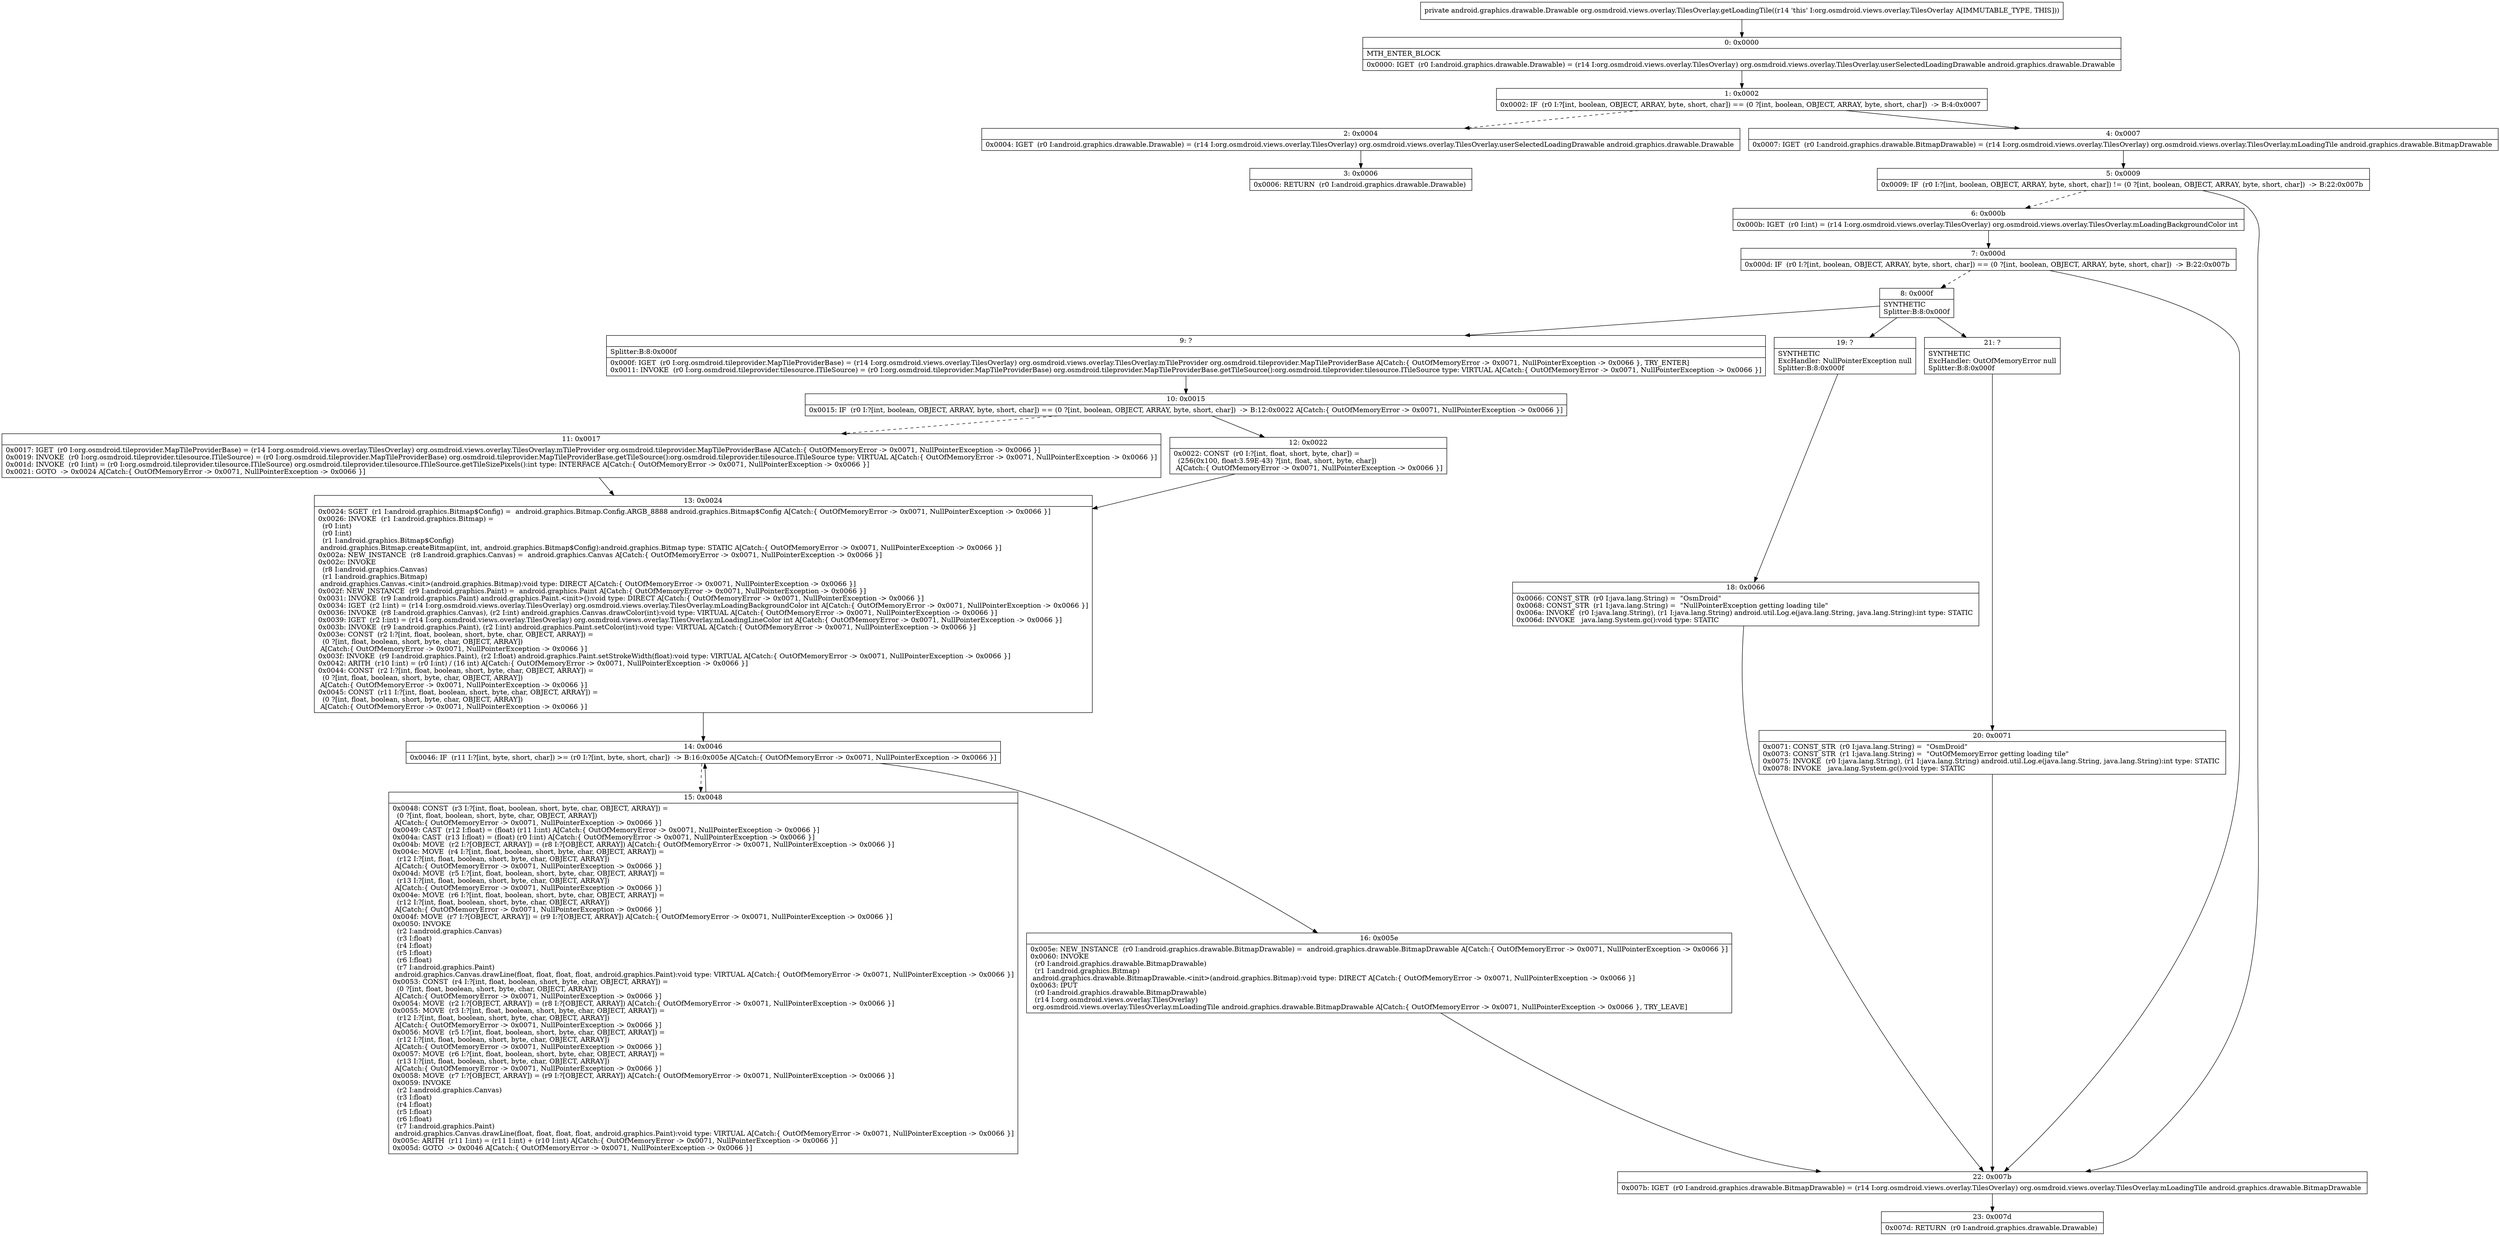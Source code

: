 digraph "CFG fororg.osmdroid.views.overlay.TilesOverlay.getLoadingTile()Landroid\/graphics\/drawable\/Drawable;" {
Node_0 [shape=record,label="{0\:\ 0x0000|MTH_ENTER_BLOCK\l|0x0000: IGET  (r0 I:android.graphics.drawable.Drawable) = (r14 I:org.osmdroid.views.overlay.TilesOverlay) org.osmdroid.views.overlay.TilesOverlay.userSelectedLoadingDrawable android.graphics.drawable.Drawable \l}"];
Node_1 [shape=record,label="{1\:\ 0x0002|0x0002: IF  (r0 I:?[int, boolean, OBJECT, ARRAY, byte, short, char]) == (0 ?[int, boolean, OBJECT, ARRAY, byte, short, char])  \-\> B:4:0x0007 \l}"];
Node_2 [shape=record,label="{2\:\ 0x0004|0x0004: IGET  (r0 I:android.graphics.drawable.Drawable) = (r14 I:org.osmdroid.views.overlay.TilesOverlay) org.osmdroid.views.overlay.TilesOverlay.userSelectedLoadingDrawable android.graphics.drawable.Drawable \l}"];
Node_3 [shape=record,label="{3\:\ 0x0006|0x0006: RETURN  (r0 I:android.graphics.drawable.Drawable) \l}"];
Node_4 [shape=record,label="{4\:\ 0x0007|0x0007: IGET  (r0 I:android.graphics.drawable.BitmapDrawable) = (r14 I:org.osmdroid.views.overlay.TilesOverlay) org.osmdroid.views.overlay.TilesOverlay.mLoadingTile android.graphics.drawable.BitmapDrawable \l}"];
Node_5 [shape=record,label="{5\:\ 0x0009|0x0009: IF  (r0 I:?[int, boolean, OBJECT, ARRAY, byte, short, char]) != (0 ?[int, boolean, OBJECT, ARRAY, byte, short, char])  \-\> B:22:0x007b \l}"];
Node_6 [shape=record,label="{6\:\ 0x000b|0x000b: IGET  (r0 I:int) = (r14 I:org.osmdroid.views.overlay.TilesOverlay) org.osmdroid.views.overlay.TilesOverlay.mLoadingBackgroundColor int \l}"];
Node_7 [shape=record,label="{7\:\ 0x000d|0x000d: IF  (r0 I:?[int, boolean, OBJECT, ARRAY, byte, short, char]) == (0 ?[int, boolean, OBJECT, ARRAY, byte, short, char])  \-\> B:22:0x007b \l}"];
Node_8 [shape=record,label="{8\:\ 0x000f|SYNTHETIC\lSplitter:B:8:0x000f\l}"];
Node_9 [shape=record,label="{9\:\ ?|Splitter:B:8:0x000f\l|0x000f: IGET  (r0 I:org.osmdroid.tileprovider.MapTileProviderBase) = (r14 I:org.osmdroid.views.overlay.TilesOverlay) org.osmdroid.views.overlay.TilesOverlay.mTileProvider org.osmdroid.tileprovider.MapTileProviderBase A[Catch:\{ OutOfMemoryError \-\> 0x0071, NullPointerException \-\> 0x0066 \}, TRY_ENTER]\l0x0011: INVOKE  (r0 I:org.osmdroid.tileprovider.tilesource.ITileSource) = (r0 I:org.osmdroid.tileprovider.MapTileProviderBase) org.osmdroid.tileprovider.MapTileProviderBase.getTileSource():org.osmdroid.tileprovider.tilesource.ITileSource type: VIRTUAL A[Catch:\{ OutOfMemoryError \-\> 0x0071, NullPointerException \-\> 0x0066 \}]\l}"];
Node_10 [shape=record,label="{10\:\ 0x0015|0x0015: IF  (r0 I:?[int, boolean, OBJECT, ARRAY, byte, short, char]) == (0 ?[int, boolean, OBJECT, ARRAY, byte, short, char])  \-\> B:12:0x0022 A[Catch:\{ OutOfMemoryError \-\> 0x0071, NullPointerException \-\> 0x0066 \}]\l}"];
Node_11 [shape=record,label="{11\:\ 0x0017|0x0017: IGET  (r0 I:org.osmdroid.tileprovider.MapTileProviderBase) = (r14 I:org.osmdroid.views.overlay.TilesOverlay) org.osmdroid.views.overlay.TilesOverlay.mTileProvider org.osmdroid.tileprovider.MapTileProviderBase A[Catch:\{ OutOfMemoryError \-\> 0x0071, NullPointerException \-\> 0x0066 \}]\l0x0019: INVOKE  (r0 I:org.osmdroid.tileprovider.tilesource.ITileSource) = (r0 I:org.osmdroid.tileprovider.MapTileProviderBase) org.osmdroid.tileprovider.MapTileProviderBase.getTileSource():org.osmdroid.tileprovider.tilesource.ITileSource type: VIRTUAL A[Catch:\{ OutOfMemoryError \-\> 0x0071, NullPointerException \-\> 0x0066 \}]\l0x001d: INVOKE  (r0 I:int) = (r0 I:org.osmdroid.tileprovider.tilesource.ITileSource) org.osmdroid.tileprovider.tilesource.ITileSource.getTileSizePixels():int type: INTERFACE A[Catch:\{ OutOfMemoryError \-\> 0x0071, NullPointerException \-\> 0x0066 \}]\l0x0021: GOTO  \-\> 0x0024 A[Catch:\{ OutOfMemoryError \-\> 0x0071, NullPointerException \-\> 0x0066 \}]\l}"];
Node_12 [shape=record,label="{12\:\ 0x0022|0x0022: CONST  (r0 I:?[int, float, short, byte, char]) = \l  (256(0x100, float:3.59E\-43) ?[int, float, short, byte, char])\l A[Catch:\{ OutOfMemoryError \-\> 0x0071, NullPointerException \-\> 0x0066 \}]\l}"];
Node_13 [shape=record,label="{13\:\ 0x0024|0x0024: SGET  (r1 I:android.graphics.Bitmap$Config) =  android.graphics.Bitmap.Config.ARGB_8888 android.graphics.Bitmap$Config A[Catch:\{ OutOfMemoryError \-\> 0x0071, NullPointerException \-\> 0x0066 \}]\l0x0026: INVOKE  (r1 I:android.graphics.Bitmap) = \l  (r0 I:int)\l  (r0 I:int)\l  (r1 I:android.graphics.Bitmap$Config)\l android.graphics.Bitmap.createBitmap(int, int, android.graphics.Bitmap$Config):android.graphics.Bitmap type: STATIC A[Catch:\{ OutOfMemoryError \-\> 0x0071, NullPointerException \-\> 0x0066 \}]\l0x002a: NEW_INSTANCE  (r8 I:android.graphics.Canvas) =  android.graphics.Canvas A[Catch:\{ OutOfMemoryError \-\> 0x0071, NullPointerException \-\> 0x0066 \}]\l0x002c: INVOKE  \l  (r8 I:android.graphics.Canvas)\l  (r1 I:android.graphics.Bitmap)\l android.graphics.Canvas.\<init\>(android.graphics.Bitmap):void type: DIRECT A[Catch:\{ OutOfMemoryError \-\> 0x0071, NullPointerException \-\> 0x0066 \}]\l0x002f: NEW_INSTANCE  (r9 I:android.graphics.Paint) =  android.graphics.Paint A[Catch:\{ OutOfMemoryError \-\> 0x0071, NullPointerException \-\> 0x0066 \}]\l0x0031: INVOKE  (r9 I:android.graphics.Paint) android.graphics.Paint.\<init\>():void type: DIRECT A[Catch:\{ OutOfMemoryError \-\> 0x0071, NullPointerException \-\> 0x0066 \}]\l0x0034: IGET  (r2 I:int) = (r14 I:org.osmdroid.views.overlay.TilesOverlay) org.osmdroid.views.overlay.TilesOverlay.mLoadingBackgroundColor int A[Catch:\{ OutOfMemoryError \-\> 0x0071, NullPointerException \-\> 0x0066 \}]\l0x0036: INVOKE  (r8 I:android.graphics.Canvas), (r2 I:int) android.graphics.Canvas.drawColor(int):void type: VIRTUAL A[Catch:\{ OutOfMemoryError \-\> 0x0071, NullPointerException \-\> 0x0066 \}]\l0x0039: IGET  (r2 I:int) = (r14 I:org.osmdroid.views.overlay.TilesOverlay) org.osmdroid.views.overlay.TilesOverlay.mLoadingLineColor int A[Catch:\{ OutOfMemoryError \-\> 0x0071, NullPointerException \-\> 0x0066 \}]\l0x003b: INVOKE  (r9 I:android.graphics.Paint), (r2 I:int) android.graphics.Paint.setColor(int):void type: VIRTUAL A[Catch:\{ OutOfMemoryError \-\> 0x0071, NullPointerException \-\> 0x0066 \}]\l0x003e: CONST  (r2 I:?[int, float, boolean, short, byte, char, OBJECT, ARRAY]) = \l  (0 ?[int, float, boolean, short, byte, char, OBJECT, ARRAY])\l A[Catch:\{ OutOfMemoryError \-\> 0x0071, NullPointerException \-\> 0x0066 \}]\l0x003f: INVOKE  (r9 I:android.graphics.Paint), (r2 I:float) android.graphics.Paint.setStrokeWidth(float):void type: VIRTUAL A[Catch:\{ OutOfMemoryError \-\> 0x0071, NullPointerException \-\> 0x0066 \}]\l0x0042: ARITH  (r10 I:int) = (r0 I:int) \/ (16 int) A[Catch:\{ OutOfMemoryError \-\> 0x0071, NullPointerException \-\> 0x0066 \}]\l0x0044: CONST  (r2 I:?[int, float, boolean, short, byte, char, OBJECT, ARRAY]) = \l  (0 ?[int, float, boolean, short, byte, char, OBJECT, ARRAY])\l A[Catch:\{ OutOfMemoryError \-\> 0x0071, NullPointerException \-\> 0x0066 \}]\l0x0045: CONST  (r11 I:?[int, float, boolean, short, byte, char, OBJECT, ARRAY]) = \l  (0 ?[int, float, boolean, short, byte, char, OBJECT, ARRAY])\l A[Catch:\{ OutOfMemoryError \-\> 0x0071, NullPointerException \-\> 0x0066 \}]\l}"];
Node_14 [shape=record,label="{14\:\ 0x0046|0x0046: IF  (r11 I:?[int, byte, short, char]) \>= (r0 I:?[int, byte, short, char])  \-\> B:16:0x005e A[Catch:\{ OutOfMemoryError \-\> 0x0071, NullPointerException \-\> 0x0066 \}]\l}"];
Node_15 [shape=record,label="{15\:\ 0x0048|0x0048: CONST  (r3 I:?[int, float, boolean, short, byte, char, OBJECT, ARRAY]) = \l  (0 ?[int, float, boolean, short, byte, char, OBJECT, ARRAY])\l A[Catch:\{ OutOfMemoryError \-\> 0x0071, NullPointerException \-\> 0x0066 \}]\l0x0049: CAST  (r12 I:float) = (float) (r11 I:int) A[Catch:\{ OutOfMemoryError \-\> 0x0071, NullPointerException \-\> 0x0066 \}]\l0x004a: CAST  (r13 I:float) = (float) (r0 I:int) A[Catch:\{ OutOfMemoryError \-\> 0x0071, NullPointerException \-\> 0x0066 \}]\l0x004b: MOVE  (r2 I:?[OBJECT, ARRAY]) = (r8 I:?[OBJECT, ARRAY]) A[Catch:\{ OutOfMemoryError \-\> 0x0071, NullPointerException \-\> 0x0066 \}]\l0x004c: MOVE  (r4 I:?[int, float, boolean, short, byte, char, OBJECT, ARRAY]) = \l  (r12 I:?[int, float, boolean, short, byte, char, OBJECT, ARRAY])\l A[Catch:\{ OutOfMemoryError \-\> 0x0071, NullPointerException \-\> 0x0066 \}]\l0x004d: MOVE  (r5 I:?[int, float, boolean, short, byte, char, OBJECT, ARRAY]) = \l  (r13 I:?[int, float, boolean, short, byte, char, OBJECT, ARRAY])\l A[Catch:\{ OutOfMemoryError \-\> 0x0071, NullPointerException \-\> 0x0066 \}]\l0x004e: MOVE  (r6 I:?[int, float, boolean, short, byte, char, OBJECT, ARRAY]) = \l  (r12 I:?[int, float, boolean, short, byte, char, OBJECT, ARRAY])\l A[Catch:\{ OutOfMemoryError \-\> 0x0071, NullPointerException \-\> 0x0066 \}]\l0x004f: MOVE  (r7 I:?[OBJECT, ARRAY]) = (r9 I:?[OBJECT, ARRAY]) A[Catch:\{ OutOfMemoryError \-\> 0x0071, NullPointerException \-\> 0x0066 \}]\l0x0050: INVOKE  \l  (r2 I:android.graphics.Canvas)\l  (r3 I:float)\l  (r4 I:float)\l  (r5 I:float)\l  (r6 I:float)\l  (r7 I:android.graphics.Paint)\l android.graphics.Canvas.drawLine(float, float, float, float, android.graphics.Paint):void type: VIRTUAL A[Catch:\{ OutOfMemoryError \-\> 0x0071, NullPointerException \-\> 0x0066 \}]\l0x0053: CONST  (r4 I:?[int, float, boolean, short, byte, char, OBJECT, ARRAY]) = \l  (0 ?[int, float, boolean, short, byte, char, OBJECT, ARRAY])\l A[Catch:\{ OutOfMemoryError \-\> 0x0071, NullPointerException \-\> 0x0066 \}]\l0x0054: MOVE  (r2 I:?[OBJECT, ARRAY]) = (r8 I:?[OBJECT, ARRAY]) A[Catch:\{ OutOfMemoryError \-\> 0x0071, NullPointerException \-\> 0x0066 \}]\l0x0055: MOVE  (r3 I:?[int, float, boolean, short, byte, char, OBJECT, ARRAY]) = \l  (r12 I:?[int, float, boolean, short, byte, char, OBJECT, ARRAY])\l A[Catch:\{ OutOfMemoryError \-\> 0x0071, NullPointerException \-\> 0x0066 \}]\l0x0056: MOVE  (r5 I:?[int, float, boolean, short, byte, char, OBJECT, ARRAY]) = \l  (r12 I:?[int, float, boolean, short, byte, char, OBJECT, ARRAY])\l A[Catch:\{ OutOfMemoryError \-\> 0x0071, NullPointerException \-\> 0x0066 \}]\l0x0057: MOVE  (r6 I:?[int, float, boolean, short, byte, char, OBJECT, ARRAY]) = \l  (r13 I:?[int, float, boolean, short, byte, char, OBJECT, ARRAY])\l A[Catch:\{ OutOfMemoryError \-\> 0x0071, NullPointerException \-\> 0x0066 \}]\l0x0058: MOVE  (r7 I:?[OBJECT, ARRAY]) = (r9 I:?[OBJECT, ARRAY]) A[Catch:\{ OutOfMemoryError \-\> 0x0071, NullPointerException \-\> 0x0066 \}]\l0x0059: INVOKE  \l  (r2 I:android.graphics.Canvas)\l  (r3 I:float)\l  (r4 I:float)\l  (r5 I:float)\l  (r6 I:float)\l  (r7 I:android.graphics.Paint)\l android.graphics.Canvas.drawLine(float, float, float, float, android.graphics.Paint):void type: VIRTUAL A[Catch:\{ OutOfMemoryError \-\> 0x0071, NullPointerException \-\> 0x0066 \}]\l0x005c: ARITH  (r11 I:int) = (r11 I:int) + (r10 I:int) A[Catch:\{ OutOfMemoryError \-\> 0x0071, NullPointerException \-\> 0x0066 \}]\l0x005d: GOTO  \-\> 0x0046 A[Catch:\{ OutOfMemoryError \-\> 0x0071, NullPointerException \-\> 0x0066 \}]\l}"];
Node_16 [shape=record,label="{16\:\ 0x005e|0x005e: NEW_INSTANCE  (r0 I:android.graphics.drawable.BitmapDrawable) =  android.graphics.drawable.BitmapDrawable A[Catch:\{ OutOfMemoryError \-\> 0x0071, NullPointerException \-\> 0x0066 \}]\l0x0060: INVOKE  \l  (r0 I:android.graphics.drawable.BitmapDrawable)\l  (r1 I:android.graphics.Bitmap)\l android.graphics.drawable.BitmapDrawable.\<init\>(android.graphics.Bitmap):void type: DIRECT A[Catch:\{ OutOfMemoryError \-\> 0x0071, NullPointerException \-\> 0x0066 \}]\l0x0063: IPUT  \l  (r0 I:android.graphics.drawable.BitmapDrawable)\l  (r14 I:org.osmdroid.views.overlay.TilesOverlay)\l org.osmdroid.views.overlay.TilesOverlay.mLoadingTile android.graphics.drawable.BitmapDrawable A[Catch:\{ OutOfMemoryError \-\> 0x0071, NullPointerException \-\> 0x0066 \}, TRY_LEAVE]\l}"];
Node_18 [shape=record,label="{18\:\ 0x0066|0x0066: CONST_STR  (r0 I:java.lang.String) =  \"OsmDroid\" \l0x0068: CONST_STR  (r1 I:java.lang.String) =  \"NullPointerException getting loading tile\" \l0x006a: INVOKE  (r0 I:java.lang.String), (r1 I:java.lang.String) android.util.Log.e(java.lang.String, java.lang.String):int type: STATIC \l0x006d: INVOKE   java.lang.System.gc():void type: STATIC \l}"];
Node_19 [shape=record,label="{19\:\ ?|SYNTHETIC\lExcHandler: NullPointerException null\lSplitter:B:8:0x000f\l}"];
Node_20 [shape=record,label="{20\:\ 0x0071|0x0071: CONST_STR  (r0 I:java.lang.String) =  \"OsmDroid\" \l0x0073: CONST_STR  (r1 I:java.lang.String) =  \"OutOfMemoryError getting loading tile\" \l0x0075: INVOKE  (r0 I:java.lang.String), (r1 I:java.lang.String) android.util.Log.e(java.lang.String, java.lang.String):int type: STATIC \l0x0078: INVOKE   java.lang.System.gc():void type: STATIC \l}"];
Node_21 [shape=record,label="{21\:\ ?|SYNTHETIC\lExcHandler: OutOfMemoryError null\lSplitter:B:8:0x000f\l}"];
Node_22 [shape=record,label="{22\:\ 0x007b|0x007b: IGET  (r0 I:android.graphics.drawable.BitmapDrawable) = (r14 I:org.osmdroid.views.overlay.TilesOverlay) org.osmdroid.views.overlay.TilesOverlay.mLoadingTile android.graphics.drawable.BitmapDrawable \l}"];
Node_23 [shape=record,label="{23\:\ 0x007d|0x007d: RETURN  (r0 I:android.graphics.drawable.Drawable) \l}"];
MethodNode[shape=record,label="{private android.graphics.drawable.Drawable org.osmdroid.views.overlay.TilesOverlay.getLoadingTile((r14 'this' I:org.osmdroid.views.overlay.TilesOverlay A[IMMUTABLE_TYPE, THIS])) }"];
MethodNode -> Node_0;
Node_0 -> Node_1;
Node_1 -> Node_2[style=dashed];
Node_1 -> Node_4;
Node_2 -> Node_3;
Node_4 -> Node_5;
Node_5 -> Node_6[style=dashed];
Node_5 -> Node_22;
Node_6 -> Node_7;
Node_7 -> Node_8[style=dashed];
Node_7 -> Node_22;
Node_8 -> Node_9;
Node_8 -> Node_21;
Node_8 -> Node_19;
Node_9 -> Node_10;
Node_10 -> Node_11[style=dashed];
Node_10 -> Node_12;
Node_11 -> Node_13;
Node_12 -> Node_13;
Node_13 -> Node_14;
Node_14 -> Node_15[style=dashed];
Node_14 -> Node_16;
Node_15 -> Node_14;
Node_16 -> Node_22;
Node_18 -> Node_22;
Node_19 -> Node_18;
Node_20 -> Node_22;
Node_21 -> Node_20;
Node_22 -> Node_23;
}


